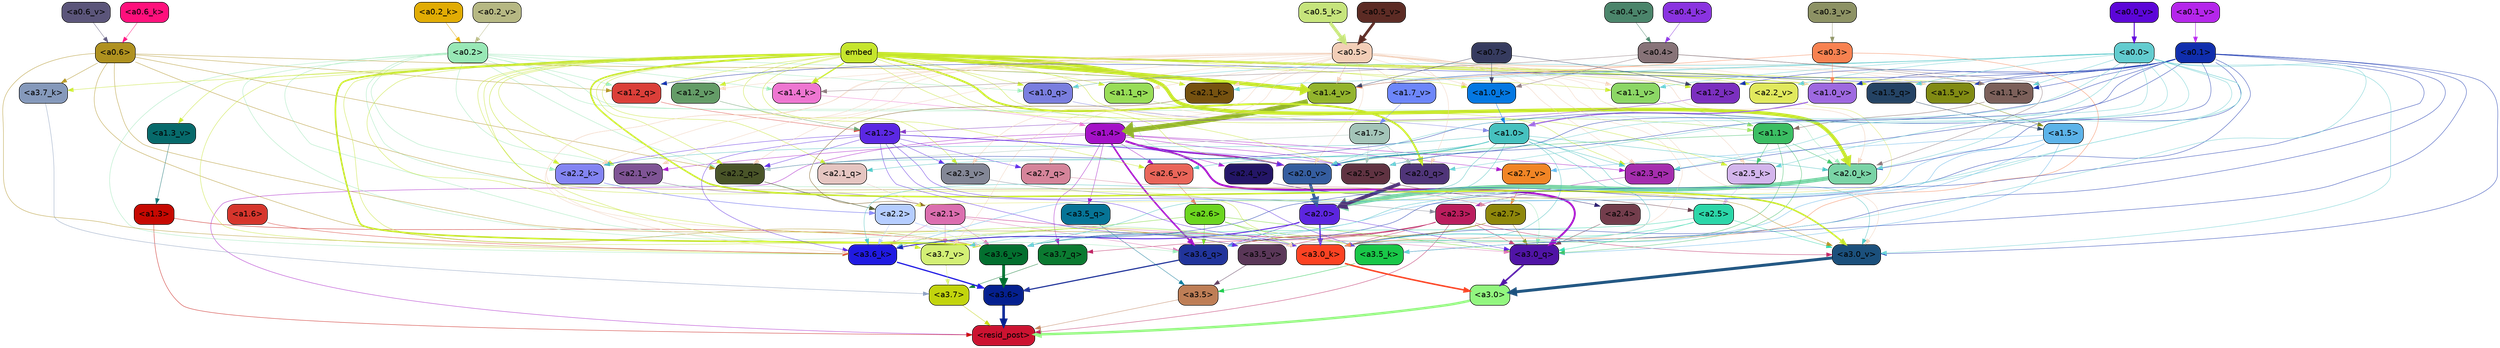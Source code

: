 strict digraph "" {
	graph [bgcolor=transparent,
		layout=dot,
		overlap=false,
		splines=true
	];
	"<a3.7>"	[color=black,
		fillcolor="#c2d40d",
		fontname=Helvetica,
		shape=box,
		style="filled, rounded"];
	"<resid_post>"	[color=black,
		fillcolor="#cc1331",
		fontname=Helvetica,
		shape=box,
		style="filled, rounded"];
	"<a3.7>" -> "<resid_post>"	[color="#c2d40d",
		penwidth=0.6239100098609924];
	"<a3.6>"	[color=black,
		fillcolor="#05208f",
		fontname=Helvetica,
		shape=box,
		style="filled, rounded"];
	"<a3.6>" -> "<resid_post>"	[color="#05208f",
		penwidth=4.569062113761902];
	"<a3.5>"	[color=black,
		fillcolor="#be7e56",
		fontname=Helvetica,
		shape=box,
		style="filled, rounded"];
	"<a3.5>" -> "<resid_post>"	[color="#be7e56",
		penwidth=0.6];
	"<a3.0>"	[color=black,
		fillcolor="#92f67f",
		fontname=Helvetica,
		shape=box,
		style="filled, rounded"];
	"<a3.0>" -> "<resid_post>"	[color="#92f67f",
		penwidth=4.283544182777405];
	"<a2.3>"	[color=black,
		fillcolor="#ba1d5d",
		fontname=Helvetica,
		shape=box,
		style="filled, rounded"];
	"<a2.3>" -> "<resid_post>"	[color="#ba1d5d",
		penwidth=0.6];
	"<a3.7_q>"	[color=black,
		fillcolor="#0b7a31",
		fontname=Helvetica,
		shape=box,
		style="filled, rounded"];
	"<a2.3>" -> "<a3.7_q>"	[color="#ba1d5d",
		penwidth=0.6];
	"<a3.6_q>"	[color=black,
		fillcolor="#21349b",
		fontname=Helvetica,
		shape=box,
		style="filled, rounded"];
	"<a2.3>" -> "<a3.6_q>"	[color="#ba1d5d",
		penwidth=0.6];
	"<a3.0_q>"	[color=black,
		fillcolor="#5014a6",
		fontname=Helvetica,
		shape=box,
		style="filled, rounded"];
	"<a2.3>" -> "<a3.0_q>"	[color="#ba1d5d",
		penwidth=0.6];
	"<a3.0_k>"	[color=black,
		fillcolor="#fc4222",
		fontname=Helvetica,
		shape=box,
		style="filled, rounded"];
	"<a2.3>" -> "<a3.0_k>"	[color="#ba1d5d",
		penwidth=0.6];
	"<a3.6_v>"	[color=black,
		fillcolor="#036f2f",
		fontname=Helvetica,
		shape=box,
		style="filled, rounded"];
	"<a2.3>" -> "<a3.6_v>"	[color="#ba1d5d",
		penwidth=0.6];
	"<a3.5_v>"	[color=black,
		fillcolor="#5a3758",
		fontname=Helvetica,
		shape=box,
		style="filled, rounded"];
	"<a2.3>" -> "<a3.5_v>"	[color="#ba1d5d",
		penwidth=0.6];
	"<a3.0_v>"	[color=black,
		fillcolor="#1b507c",
		fontname=Helvetica,
		shape=box,
		style="filled, rounded"];
	"<a2.3>" -> "<a3.0_v>"	[color="#ba1d5d",
		penwidth=0.6];
	"<a1.4>"	[color=black,
		fillcolor="#a411c7",
		fontname=Helvetica,
		shape=box,
		style="filled, rounded"];
	"<a1.4>" -> "<resid_post>"	[color="#a411c7",
		penwidth=0.6];
	"<a1.4>" -> "<a3.7_q>"	[color="#a411c7",
		penwidth=0.6];
	"<a1.4>" -> "<a3.6_q>"	[color="#a411c7",
		penwidth=2.7934007048606873];
	"<a3.5_q>"	[color=black,
		fillcolor="#067496",
		fontname=Helvetica,
		shape=box,
		style="filled, rounded"];
	"<a1.4>" -> "<a3.5_q>"	[color="#a411c7",
		penwidth=0.6];
	"<a1.4>" -> "<a3.0_q>"	[color="#a411c7",
		penwidth=3.340754985809326];
	"<a2.3_q>"	[color=black,
		fillcolor="#a52dae",
		fontname=Helvetica,
		shape=box,
		style="filled, rounded"];
	"<a1.4>" -> "<a2.3_q>"	[color="#a411c7",
		penwidth=0.6];
	"<a2.7_v>"	[color=black,
		fillcolor="#f18525",
		fontname=Helvetica,
		shape=box,
		style="filled, rounded"];
	"<a1.4>" -> "<a2.7_v>"	[color="#a411c7",
		penwidth=0.6];
	"<a2.6_v>"	[color=black,
		fillcolor="#e96559",
		fontname=Helvetica,
		shape=box,
		style="filled, rounded"];
	"<a1.4>" -> "<a2.6_v>"	[color="#a411c7",
		penwidth=0.6];
	"<a2.5_v>"	[color=black,
		fillcolor="#603342",
		fontname=Helvetica,
		shape=box,
		style="filled, rounded"];
	"<a1.4>" -> "<a2.5_v>"	[color="#a411c7",
		penwidth=0.6];
	"<a2.4_v>"	[color=black,
		fillcolor="#241667",
		fontname=Helvetica,
		shape=box,
		style="filled, rounded"];
	"<a1.4>" -> "<a2.4_v>"	[color="#a411c7",
		penwidth=0.6];
	"<a2.1_v>"	[color=black,
		fillcolor="#7f5495",
		fontname=Helvetica,
		shape=box,
		style="filled, rounded"];
	"<a1.4>" -> "<a2.1_v>"	[color="#a411c7",
		penwidth=0.6];
	"<a2.0_v>"	[color=black,
		fillcolor="#355d9f",
		fontname=Helvetica,
		shape=box,
		style="filled, rounded"];
	"<a1.4>" -> "<a2.0_v>"	[color="#a411c7",
		penwidth=2.268759250640869];
	"<a1.3>"	[color=black,
		fillcolor="#c60902",
		fontname=Helvetica,
		shape=box,
		style="filled, rounded"];
	"<a1.3>" -> "<resid_post>"	[color="#c60902",
		penwidth=0.6];
	"<a1.3>" -> "<a3.6_v>"	[color="#c60902",
		penwidth=0.6];
	"<a3.7_q>" -> "<a3.7>"	[color="#0b7a31",
		penwidth=0.6];
	"<a3.6_q>" -> "<a3.6>"	[color="#21349b",
		penwidth=2.0347584784030914];
	"<a3.5_q>" -> "<a3.5>"	[color="#067496",
		penwidth=0.6];
	"<a3.0_q>" -> "<a3.0>"	[color="#5014a6",
		penwidth=2.8635367155075073];
	"<a3.7_k>"	[color=black,
		fillcolor="#8599bb",
		fontname=Helvetica,
		shape=box,
		style="filled, rounded"];
	"<a3.7_k>" -> "<a3.7>"	[color="#8599bb",
		penwidth=0.6];
	"<a3.6_k>"	[color=black,
		fillcolor="#201ae2",
		fontname=Helvetica,
		shape=box,
		style="filled, rounded"];
	"<a3.6_k>" -> "<a3.6>"	[color="#201ae2",
		penwidth=2.1760786175727844];
	"<a3.5_k>"	[color=black,
		fillcolor="#19c748",
		fontname=Helvetica,
		shape=box,
		style="filled, rounded"];
	"<a3.5_k>" -> "<a3.5>"	[color="#19c748",
		penwidth=0.6];
	"<a3.0_k>" -> "<a3.0>"	[color="#fc4222",
		penwidth=2.632905662059784];
	"<a3.7_v>"	[color=black,
		fillcolor="#d3ef75",
		fontname=Helvetica,
		shape=box,
		style="filled, rounded"];
	"<a3.7_v>" -> "<a3.7>"	[color="#d3ef75",
		penwidth=0.6];
	"<a3.6_v>" -> "<a3.6>"	[color="#036f2f",
		penwidth=4.981305837631226];
	"<a3.5_v>" -> "<a3.5>"	[color="#5a3758",
		penwidth=0.6];
	"<a3.0_v>" -> "<a3.0>"	[color="#1b507c",
		penwidth=5.168330669403076];
	"<a2.7>"	[color=black,
		fillcolor="#8e870b",
		fontname=Helvetica,
		shape=box,
		style="filled, rounded"];
	"<a2.7>" -> "<a3.6_q>"	[color="#8e870b",
		penwidth=0.6];
	"<a2.7>" -> "<a3.0_q>"	[color="#8e870b",
		penwidth=0.6];
	"<a2.7>" -> "<a3.0_k>"	[color="#8e870b",
		penwidth=0.6];
	"<a2.6>"	[color=black,
		fillcolor="#6cd61f",
		fontname=Helvetica,
		shape=box,
		style="filled, rounded"];
	"<a2.6>" -> "<a3.6_q>"	[color="#6cd61f",
		penwidth=0.6];
	"<a2.6>" -> "<a3.0_q>"	[color="#6cd61f",
		penwidth=0.6];
	"<a2.6>" -> "<a3.6_k>"	[color="#6cd61f",
		penwidth=0.6];
	"<a2.6>" -> "<a3.5_k>"	[color="#6cd61f",
		penwidth=0.6];
	"<a2.6>" -> "<a3.0_k>"	[color="#6cd61f",
		penwidth=0.6];
	"<a2.1>"	[color=black,
		fillcolor="#db6eaf",
		fontname=Helvetica,
		shape=box,
		style="filled, rounded"];
	"<a2.1>" -> "<a3.6_q>"	[color="#db6eaf",
		penwidth=0.6];
	"<a2.1>" -> "<a3.0_q>"	[color="#db6eaf",
		penwidth=0.6];
	"<a2.1>" -> "<a3.6_k>"	[color="#db6eaf",
		penwidth=0.6];
	"<a2.1>" -> "<a3.0_k>"	[color="#db6eaf",
		penwidth=0.6];
	"<a2.1>" -> "<a3.7_v>"	[color="#db6eaf",
		penwidth=0.6];
	"<a2.1>" -> "<a3.6_v>"	[color="#db6eaf",
		penwidth=0.6];
	"<a2.0>"	[color=black,
		fillcolor="#5c25df",
		fontname=Helvetica,
		shape=box,
		style="filled, rounded"];
	"<a2.0>" -> "<a3.6_q>"	[color="#5c25df",
		penwidth=0.6];
	"<a2.0>" -> "<a3.0_q>"	[color="#5c25df",
		penwidth=0.6];
	"<a2.0>" -> "<a3.6_k>"	[color="#5c25df",
		penwidth=1.6382827460765839];
	"<a2.0>" -> "<a3.0_k>"	[color="#5c25df",
		penwidth=2.161143198609352];
	"<a1.5>"	[color=black,
		fillcolor="#5cb3e9",
		fontname=Helvetica,
		shape=box,
		style="filled, rounded"];
	"<a1.5>" -> "<a3.6_q>"	[color="#5cb3e9",
		penwidth=0.6];
	"<a1.5>" -> "<a3.0_q>"	[color="#5cb3e9",
		penwidth=0.6];
	"<a1.5>" -> "<a3.6_k>"	[color="#5cb3e9",
		penwidth=0.6];
	"<a1.5>" -> "<a3.0_k>"	[color="#5cb3e9",
		penwidth=0.6];
	"<a1.5>" -> "<a2.7_v>"	[color="#5cb3e9",
		penwidth=0.6];
	"<a0.2>"	[color=black,
		fillcolor="#98e8b6",
		fontname=Helvetica,
		shape=box,
		style="filled, rounded"];
	"<a0.2>" -> "<a3.6_q>"	[color="#98e8b6",
		penwidth=0.6];
	"<a0.2>" -> "<a3.0_q>"	[color="#98e8b6",
		penwidth=0.6];
	"<a0.2>" -> "<a3.6_k>"	[color="#98e8b6",
		penwidth=0.6];
	"<a0.2>" -> "<a3.0_k>"	[color="#98e8b6",
		penwidth=0.6];
	"<a2.2_q>"	[color=black,
		fillcolor="#495428",
		fontname=Helvetica,
		shape=box,
		style="filled, rounded"];
	"<a0.2>" -> "<a2.2_q>"	[color="#98e8b6",
		penwidth=0.6];
	"<a2.2_k>"	[color=black,
		fillcolor="#8384f2",
		fontname=Helvetica,
		shape=box,
		style="filled, rounded"];
	"<a0.2>" -> "<a2.2_k>"	[color="#98e8b6",
		penwidth=0.6];
	"<a2.0_k>"	[color=black,
		fillcolor="#7ad4a6",
		fontname=Helvetica,
		shape=box,
		style="filled, rounded"];
	"<a0.2>" -> "<a2.0_k>"	[color="#98e8b6",
		penwidth=0.6];
	"<a0.2>" -> "<a2.1_v>"	[color="#98e8b6",
		penwidth=0.6];
	"<a0.2>" -> "<a2.0_v>"	[color="#98e8b6",
		penwidth=0.6];
	"<a1.2_q>"	[color=black,
		fillcolor="#db3f39",
		fontname=Helvetica,
		shape=box,
		style="filled, rounded"];
	"<a0.2>" -> "<a1.2_q>"	[color="#98e8b6",
		penwidth=0.6];
	"<a1.0_q>"	[color=black,
		fillcolor="#7a7edf",
		fontname=Helvetica,
		shape=box,
		style="filled, rounded"];
	"<a0.2>" -> "<a1.0_q>"	[color="#98e8b6",
		penwidth=0.6];
	"<a1.4_k>"	[color=black,
		fillcolor="#ee76d1",
		fontname=Helvetica,
		shape=box,
		style="filled, rounded"];
	"<a0.2>" -> "<a1.4_k>"	[color="#98e8b6",
		penwidth=0.6];
	"<a1.4_v>"	[color=black,
		fillcolor="#93b42d",
		fontname=Helvetica,
		shape=box,
		style="filled, rounded"];
	"<a0.2>" -> "<a1.4_v>"	[color="#98e8b6",
		penwidth=0.6];
	"<a2.5>"	[color=black,
		fillcolor="#2bd6a8",
		fontname=Helvetica,
		shape=box,
		style="filled, rounded"];
	"<a2.5>" -> "<a3.0_q>"	[color="#2bd6a8",
		penwidth=0.6];
	"<a2.5>" -> "<a3.0_k>"	[color="#2bd6a8",
		penwidth=0.6];
	"<a2.5>" -> "<a3.6_v>"	[color="#2bd6a8",
		penwidth=0.6];
	"<a2.5>" -> "<a3.0_v>"	[color="#2bd6a8",
		penwidth=0.6];
	"<a2.4>"	[color=black,
		fillcolor="#733d4c",
		fontname=Helvetica,
		shape=box,
		style="filled, rounded"];
	"<a2.4>" -> "<a3.0_q>"	[color="#733d4c",
		penwidth=0.6];
	"<a1.1>"	[color=black,
		fillcolor="#3bbe63",
		fontname=Helvetica,
		shape=box,
		style="filled, rounded"];
	"<a1.1>" -> "<a3.0_q>"	[color="#3bbe63",
		penwidth=0.6];
	"<a1.1>" -> "<a3.0_k>"	[color="#3bbe63",
		penwidth=0.6];
	"<a2.5_k>"	[color=black,
		fillcolor="#d3b5ec",
		fontname=Helvetica,
		shape=box,
		style="filled, rounded"];
	"<a1.1>" -> "<a2.5_k>"	[color="#3bbe63",
		penwidth=0.6];
	"<a1.1>" -> "<a2.0_k>"	[color="#3bbe63",
		penwidth=0.6];
	"<a1.1>" -> "<a2.0_v>"	[color="#3bbe63",
		penwidth=0.6];
	"<a0.6>"	[color=black,
		fillcolor="#af911f",
		fontname=Helvetica,
		shape=box,
		style="filled, rounded"];
	"<a0.6>" -> "<a3.7_k>"	[color="#af911f",
		penwidth=0.6];
	"<a0.6>" -> "<a3.6_k>"	[color="#af911f",
		penwidth=0.6];
	"<a0.6>" -> "<a3.0_k>"	[color="#af911f",
		penwidth=0.6];
	"<a0.6>" -> "<a3.6_v>"	[color="#af911f",
		penwidth=0.6];
	"<a0.6>" -> "<a3.0_v>"	[color="#af911f",
		penwidth=0.6];
	"<a0.6>" -> "<a2.2_q>"	[color="#af911f",
		penwidth=0.6];
	"<a0.6>" -> "<a1.2_q>"	[color="#af911f",
		penwidth=0.6];
	"<a0.6>" -> "<a1.4_v>"	[color="#af911f",
		penwidth=0.6];
	embed	[color=black,
		fillcolor="#c5e52c",
		fontname=Helvetica,
		shape=box,
		style="filled, rounded"];
	embed -> "<a3.7_k>"	[color="#c5e52c",
		penwidth=0.6];
	embed -> "<a3.6_k>"	[color="#c5e52c",
		penwidth=0.6];
	embed -> "<a3.5_k>"	[color="#c5e52c",
		penwidth=0.6];
	embed -> "<a3.0_k>"	[color="#c5e52c",
		penwidth=0.6];
	embed -> "<a3.7_v>"	[color="#c5e52c",
		penwidth=0.6];
	embed -> "<a3.6_v>"	[color="#c5e52c",
		penwidth=2.7825746536254883];
	embed -> "<a3.5_v>"	[color="#c5e52c",
		penwidth=0.6];
	embed -> "<a3.0_v>"	[color="#c5e52c",
		penwidth=2.6950180530548096];
	embed -> "<a2.3_q>"	[color="#c5e52c",
		penwidth=0.6];
	embed -> "<a2.2_q>"	[color="#c5e52c",
		penwidth=0.6];
	"<a2.1_q>"	[color=black,
		fillcolor="#e5c5c1",
		fontname=Helvetica,
		shape=box,
		style="filled, rounded"];
	embed -> "<a2.1_q>"	[color="#c5e52c",
		penwidth=0.6];
	"<a2.0_q>"	[color=black,
		fillcolor="#503579",
		fontname=Helvetica,
		shape=box,
		style="filled, rounded"];
	embed -> "<a2.0_q>"	[color="#c5e52c",
		penwidth=3.305941343307495];
	embed -> "<a2.5_k>"	[color="#c5e52c",
		penwidth=0.6];
	embed -> "<a2.2_k>"	[color="#c5e52c",
		penwidth=0.6698317527770996];
	"<a2.1_k>"	[color=black,
		fillcolor="#765210",
		fontname=Helvetica,
		shape=box,
		style="filled, rounded"];
	embed -> "<a2.1_k>"	[color="#c5e52c",
		penwidth=0.6];
	embed -> "<a2.0_k>"	[color="#c5e52c",
		penwidth=6.12570995092392];
	embed -> "<a2.6_v>"	[color="#c5e52c",
		penwidth=0.6];
	embed -> "<a2.5_v>"	[color="#c5e52c",
		penwidth=0.6];
	"<a2.3_v>"	[color=black,
		fillcolor="#838796",
		fontname=Helvetica,
		shape=box,
		style="filled, rounded"];
	embed -> "<a2.3_v>"	[color="#c5e52c",
		penwidth=0.6];
	"<a2.2_v>"	[color=black,
		fillcolor="#e1e95d",
		fontname=Helvetica,
		shape=box,
		style="filled, rounded"];
	embed -> "<a2.2_v>"	[color="#c5e52c",
		penwidth=0.6];
	embed -> "<a2.1_v>"	[color="#c5e52c",
		penwidth=0.6];
	embed -> "<a2.0_v>"	[color="#c5e52c",
		penwidth=0.6];
	"<a1.5_q>"	[color=black,
		fillcolor="#244364",
		fontname=Helvetica,
		shape=box,
		style="filled, rounded"];
	embed -> "<a1.5_q>"	[color="#c5e52c",
		penwidth=0.6];
	embed -> "<a1.2_q>"	[color="#c5e52c",
		penwidth=0.6087074279785156];
	"<a1.1_q>"	[color=black,
		fillcolor="#98dd57",
		fontname=Helvetica,
		shape=box,
		style="filled, rounded"];
	embed -> "<a1.1_q>"	[color="#c5e52c",
		penwidth=0.6];
	embed -> "<a1.0_q>"	[color="#c5e52c",
		penwidth=0.6];
	embed -> "<a1.4_k>"	[color="#c5e52c",
		penwidth=2.1858973503112793];
	"<a1.2_k>"	[color=black,
		fillcolor="#7b2fbf",
		fontname=Helvetica,
		shape=box,
		style="filled, rounded"];
	embed -> "<a1.2_k>"	[color="#c5e52c",
		penwidth=0.6];
	"<a1.1_k>"	[color=black,
		fillcolor="#7c605a",
		fontname=Helvetica,
		shape=box,
		style="filled, rounded"];
	embed -> "<a1.1_k>"	[color="#c5e52c",
		penwidth=0.6];
	"<a1.0_k>"	[color=black,
		fillcolor="#0478e2",
		fontname=Helvetica,
		shape=box,
		style="filled, rounded"];
	embed -> "<a1.0_k>"	[color="#c5e52c",
		penwidth=0.6];
	"<a1.5_v>"	[color=black,
		fillcolor="#818b13",
		fontname=Helvetica,
		shape=box,
		style="filled, rounded"];
	embed -> "<a1.5_v>"	[color="#c5e52c",
		penwidth=0.6];
	embed -> "<a1.4_v>"	[color="#c5e52c",
		penwidth=6.590077131986618];
	"<a1.3_v>"	[color=black,
		fillcolor="#076a6b",
		fontname=Helvetica,
		shape=box,
		style="filled, rounded"];
	embed -> "<a1.3_v>"	[color="#c5e52c",
		penwidth=0.6];
	"<a1.2_v>"	[color=black,
		fillcolor="#649c67",
		fontname=Helvetica,
		shape=box,
		style="filled, rounded"];
	embed -> "<a1.2_v>"	[color="#c5e52c",
		penwidth=0.6];
	"<a1.1_v>"	[color=black,
		fillcolor="#8cd765",
		fontname=Helvetica,
		shape=box,
		style="filled, rounded"];
	embed -> "<a1.1_v>"	[color="#c5e52c",
		penwidth=0.6];
	"<a1.0_v>"	[color=black,
		fillcolor="#9e69e0",
		fontname=Helvetica,
		shape=box,
		style="filled, rounded"];
	embed -> "<a1.0_v>"	[color="#c5e52c",
		penwidth=1.2076449394226074];
	"<a2.2>"	[color=black,
		fillcolor="#b5cdff",
		fontname=Helvetica,
		shape=box,
		style="filled, rounded"];
	"<a2.2>" -> "<a3.6_k>"	[color="#b5cdff",
		penwidth=0.6];
	"<a2.2>" -> "<a3.0_k>"	[color="#b5cdff",
		penwidth=0.6];
	"<a2.2>" -> "<a3.6_v>"	[color="#b5cdff",
		penwidth=0.6];
	"<a1.6>"	[color=black,
		fillcolor="#d6352c",
		fontname=Helvetica,
		shape=box,
		style="filled, rounded"];
	"<a1.6>" -> "<a3.6_k>"	[color="#d6352c",
		penwidth=0.6];
	"<a1.2>"	[color=black,
		fillcolor="#5b28e3",
		fontname=Helvetica,
		shape=box,
		style="filled, rounded"];
	"<a1.2>" -> "<a3.6_k>"	[color="#5b28e3",
		penwidth=0.6];
	"<a1.2>" -> "<a3.5_k>"	[color="#5b28e3",
		penwidth=0.6];
	"<a1.2>" -> "<a3.0_k>"	[color="#5b28e3",
		penwidth=0.6];
	"<a1.2>" -> "<a3.5_v>"	[color="#5b28e3",
		penwidth=0.6];
	"<a2.7_q>"	[color=black,
		fillcolor="#d5849a",
		fontname=Helvetica,
		shape=box,
		style="filled, rounded"];
	"<a1.2>" -> "<a2.7_q>"	[color="#5b28e3",
		penwidth=0.6];
	"<a1.2>" -> "<a2.2_q>"	[color="#5b28e3",
		penwidth=0.6];
	"<a1.2>" -> "<a2.2_k>"	[color="#5b28e3",
		penwidth=0.6];
	"<a1.2>" -> "<a2.5_v>"	[color="#5b28e3",
		penwidth=0.6];
	"<a1.2>" -> "<a2.3_v>"	[color="#5b28e3",
		penwidth=0.6];
	"<a1.2>" -> "<a2.0_v>"	[color="#5b28e3",
		penwidth=0.6];
	"<a1.0>"	[color=black,
		fillcolor="#46c1bf",
		fontname=Helvetica,
		shape=box,
		style="filled, rounded"];
	"<a1.0>" -> "<a3.6_k>"	[color="#46c1bf",
		penwidth=0.6];
	"<a1.0>" -> "<a3.0_k>"	[color="#46c1bf",
		penwidth=0.6];
	"<a1.0>" -> "<a3.6_v>"	[color="#46c1bf",
		penwidth=0.6];
	"<a1.0>" -> "<a3.5_v>"	[color="#46c1bf",
		penwidth=0.6];
	"<a1.0>" -> "<a3.0_v>"	[color="#46c1bf",
		penwidth=0.6];
	"<a1.0>" -> "<a2.3_q>"	[color="#46c1bf",
		penwidth=0.6];
	"<a1.0>" -> "<a2.2_q>"	[color="#46c1bf",
		penwidth=0.6];
	"<a1.0>" -> "<a2.1_q>"	[color="#46c1bf",
		penwidth=0.6];
	"<a1.0>" -> "<a2.2_k>"	[color="#46c1bf",
		penwidth=0.6];
	"<a1.0>" -> "<a2.0_k>"	[color="#46c1bf",
		penwidth=0.6];
	"<a1.0>" -> "<a2.6_v>"	[color="#46c1bf",
		penwidth=0.6];
	"<a1.0>" -> "<a2.0_v>"	[color="#46c1bf",
		penwidth=1.2213096618652344];
	"<a0.5>"	[color=black,
		fillcolor="#f2ceb7",
		fontname=Helvetica,
		shape=box,
		style="filled, rounded"];
	"<a0.5>" -> "<a3.6_k>"	[color="#f2ceb7",
		penwidth=0.6];
	"<a0.5>" -> "<a3.7_v>"	[color="#f2ceb7",
		penwidth=0.6];
	"<a0.5>" -> "<a3.6_v>"	[color="#f2ceb7",
		penwidth=0.6];
	"<a0.5>" -> "<a3.5_v>"	[color="#f2ceb7",
		penwidth=0.6];
	"<a0.5>" -> "<a3.0_v>"	[color="#f2ceb7",
		penwidth=0.6];
	"<a0.5>" -> "<a2.7_q>"	[color="#f2ceb7",
		penwidth=0.6];
	"<a0.5>" -> "<a2.3_q>"	[color="#f2ceb7",
		penwidth=0.6];
	"<a0.5>" -> "<a2.2_q>"	[color="#f2ceb7",
		penwidth=0.6];
	"<a0.5>" -> "<a2.0_q>"	[color="#f2ceb7",
		penwidth=0.6];
	"<a0.5>" -> "<a2.5_k>"	[color="#f2ceb7",
		penwidth=0.6];
	"<a0.5>" -> "<a2.2_k>"	[color="#f2ceb7",
		penwidth=0.6];
	"<a0.5>" -> "<a2.1_k>"	[color="#f2ceb7",
		penwidth=0.6];
	"<a0.5>" -> "<a2.0_k>"	[color="#f2ceb7",
		penwidth=0.6900839805603027];
	"<a0.5>" -> "<a2.3_v>"	[color="#f2ceb7",
		penwidth=0.6];
	"<a0.5>" -> "<a2.1_v>"	[color="#f2ceb7",
		penwidth=0.6];
	"<a0.5>" -> "<a2.0_v>"	[color="#f2ceb7",
		penwidth=0.6];
	"<a0.5>" -> "<a1.2_q>"	[color="#f2ceb7",
		penwidth=0.6];
	"<a0.5>" -> "<a1.1_q>"	[color="#f2ceb7",
		penwidth=0.6];
	"<a0.5>" -> "<a1.0_q>"	[color="#f2ceb7",
		penwidth=0.6];
	"<a0.5>" -> "<a1.2_k>"	[color="#f2ceb7",
		penwidth=0.6];
	"<a0.5>" -> "<a1.1_k>"	[color="#f2ceb7",
		penwidth=0.6];
	"<a0.5>" -> "<a1.0_k>"	[color="#f2ceb7",
		penwidth=0.6];
	"<a1.7_v>"	[color=black,
		fillcolor="#6d86fa",
		fontname=Helvetica,
		shape=box,
		style="filled, rounded"];
	"<a0.5>" -> "<a1.7_v>"	[color="#f2ceb7",
		penwidth=0.6];
	"<a0.5>" -> "<a1.5_v>"	[color="#f2ceb7",
		penwidth=0.6];
	"<a0.5>" -> "<a1.4_v>"	[color="#f2ceb7",
		penwidth=0.9985027313232422];
	"<a0.5>" -> "<a1.2_v>"	[color="#f2ceb7",
		penwidth=0.6];
	"<a0.5>" -> "<a1.1_v>"	[color="#f2ceb7",
		penwidth=0.6];
	"<a0.5>" -> "<a1.0_v>"	[color="#f2ceb7",
		penwidth=0.6];
	"<a0.1>"	[color=black,
		fillcolor="#102ead",
		fontname=Helvetica,
		shape=box,
		style="filled, rounded"];
	"<a0.1>" -> "<a3.6_k>"	[color="#102ead",
		penwidth=0.6];
	"<a0.1>" -> "<a3.5_k>"	[color="#102ead",
		penwidth=0.6];
	"<a0.1>" -> "<a3.0_k>"	[color="#102ead",
		penwidth=0.6];
	"<a0.1>" -> "<a3.6_v>"	[color="#102ead",
		penwidth=0.6];
	"<a0.1>" -> "<a3.0_v>"	[color="#102ead",
		penwidth=0.6];
	"<a0.1>" -> "<a2.3_q>"	[color="#102ead",
		penwidth=0.6];
	"<a0.1>" -> "<a2.2_q>"	[color="#102ead",
		penwidth=0.6];
	"<a0.1>" -> "<a2.0_k>"	[color="#102ead",
		penwidth=0.6];
	"<a0.1>" -> "<a2.5_v>"	[color="#102ead",
		penwidth=0.6];
	"<a0.1>" -> "<a2.0_v>"	[color="#102ead",
		penwidth=0.6];
	"<a0.1>" -> "<a1.2_q>"	[color="#102ead",
		penwidth=0.6218185424804688];
	"<a0.1>" -> "<a1.2_k>"	[color="#102ead",
		penwidth=0.6];
	"<a0.1>" -> "<a1.1_k>"	[color="#102ead",
		penwidth=0.6];
	"<a0.1>" -> "<a1.5_v>"	[color="#102ead",
		penwidth=0.6];
	"<a0.1>" -> "<a1.4_v>"	[color="#102ead",
		penwidth=0.6];
	"<a0.1>" -> "<a1.0_v>"	[color="#102ead",
		penwidth=0.6];
	"<a0.0>"	[color=black,
		fillcolor="#62cccf",
		fontname=Helvetica,
		shape=box,
		style="filled, rounded"];
	"<a0.0>" -> "<a3.5_k>"	[color="#62cccf",
		penwidth=0.6];
	"<a0.0>" -> "<a3.7_v>"	[color="#62cccf",
		penwidth=0.6];
	"<a0.0>" -> "<a3.6_v>"	[color="#62cccf",
		penwidth=0.6];
	"<a0.0>" -> "<a3.0_v>"	[color="#62cccf",
		penwidth=0.6];
	"<a0.0>" -> "<a2.3_q>"	[color="#62cccf",
		penwidth=0.6];
	"<a0.0>" -> "<a2.0_q>"	[color="#62cccf",
		penwidth=0.6];
	"<a0.0>" -> "<a2.5_k>"	[color="#62cccf",
		penwidth=0.6];
	"<a0.0>" -> "<a2.1_k>"	[color="#62cccf",
		penwidth=0.6];
	"<a0.0>" -> "<a2.0_k>"	[color="#62cccf",
		penwidth=0.6];
	"<a0.0>" -> "<a2.5_v>"	[color="#62cccf",
		penwidth=0.6];
	"<a0.0>" -> "<a2.2_v>"	[color="#62cccf",
		penwidth=0.6];
	"<a0.0>" -> "<a2.0_v>"	[color="#62cccf",
		penwidth=0.6];
	"<a0.0>" -> "<a1.5_q>"	[color="#62cccf",
		penwidth=0.6];
	"<a0.0>" -> "<a1.0_q>"	[color="#62cccf",
		penwidth=0.6];
	"<a0.0>" -> "<a1.1_k>"	[color="#62cccf",
		penwidth=0.6];
	"<a0.0>" -> "<a1.4_v>"	[color="#62cccf",
		penwidth=0.6];
	"<a0.0>" -> "<a1.1_v>"	[color="#62cccf",
		penwidth=0.6];
	"<a0.3>"	[color=black,
		fillcolor="#f78150",
		fontname=Helvetica,
		shape=box,
		style="filled, rounded"];
	"<a0.3>" -> "<a3.0_k>"	[color="#f78150",
		penwidth=0.6];
	"<a0.3>" -> "<a1.4_v>"	[color="#f78150",
		penwidth=0.6];
	"<a0.3>" -> "<a1.0_v>"	[color="#f78150",
		penwidth=0.6];
	"<a2.7_q>" -> "<a2.7>"	[color="#d5849a",
		penwidth=0.6];
	"<a2.3_q>" -> "<a2.3>"	[color="#a52dae",
		penwidth=0.6];
	"<a2.2_q>" -> "<a2.2>"	[color="#495428",
		penwidth=0.7553567886352539];
	"<a2.1_q>" -> "<a2.1>"	[color="#e5c5c1",
		penwidth=0.6];
	"<a2.0_q>" -> "<a2.0>"	[color="#503579",
		penwidth=6.256794691085815];
	"<a2.5_k>" -> "<a2.5>"	[color="#d3b5ec",
		penwidth=0.6];
	"<a2.2_k>" -> "<a2.2>"	[color="#8384f2",
		penwidth=0.8854708671569824];
	"<a2.1_k>" -> "<a2.1>"	[color="#765210",
		penwidth=0.6];
	"<a2.0_k>" -> "<a2.0>"	[color="#7ad4a6",
		penwidth=7.231504917144775];
	"<a2.7_v>" -> "<a2.7>"	[color="#f18525",
		penwidth=0.6];
	"<a2.6_v>" -> "<a2.6>"	[color="#e96559",
		penwidth=0.6];
	"<a2.5_v>" -> "<a2.5>"	[color="#603342",
		penwidth=0.6];
	"<a2.4_v>" -> "<a2.4>"	[color="#241667",
		penwidth=0.6];
	"<a2.3_v>" -> "<a2.3>"	[color="#838796",
		penwidth=0.6];
	"<a2.2_v>" -> "<a2.2>"	[color="#e1e95d",
		penwidth=0.6];
	"<a2.1_v>" -> "<a2.1>"	[color="#7f5495",
		penwidth=0.6];
	"<a2.0_v>" -> "<a2.0>"	[color="#355d9f",
		penwidth=5.231471925973892];
	"<a1.7>"	[color=black,
		fillcolor="#a3c4b8",
		fontname=Helvetica,
		shape=box,
		style="filled, rounded"];
	"<a1.7>" -> "<a2.2_q>"	[color="#a3c4b8",
		penwidth=0.6];
	"<a1.7>" -> "<a2.0_q>"	[color="#a3c4b8",
		penwidth=0.6];
	"<a1.7>" -> "<a2.5_v>"	[color="#a3c4b8",
		penwidth=0.6];
	"<a0.4>"	[color=black,
		fillcolor="#877378",
		fontname=Helvetica,
		shape=box,
		style="filled, rounded"];
	"<a0.4>" -> "<a2.0_k>"	[color="#877378",
		penwidth=0.6];
	"<a0.4>" -> "<a1.4_k>"	[color="#877378",
		penwidth=0.6];
	"<a0.4>" -> "<a1.1_k>"	[color="#877378",
		penwidth=0.6];
	"<a0.4>" -> "<a1.0_k>"	[color="#877378",
		penwidth=0.6];
	"<a1.5_q>" -> "<a1.5>"	[color="#244364",
		penwidth=0.6];
	"<a1.2_q>" -> "<a1.2>"	[color="#db3f39",
		penwidth=0.6];
	"<a1.1_q>" -> "<a1.1>"	[color="#98dd57",
		penwidth=0.6];
	"<a1.0_q>" -> "<a1.0>"	[color="#7a7edf",
		penwidth=0.6];
	"<a1.4_k>" -> "<a1.4>"	[color="#ee76d1",
		penwidth=0.6];
	"<a1.2_k>" -> "<a1.2>"	[color="#7b2fbf",
		penwidth=0.6];
	"<a1.1_k>" -> "<a1.1>"	[color="#7c605a",
		penwidth=0.6];
	"<a1.0_k>" -> "<a1.0>"	[color="#0478e2",
		penwidth=0.6];
	"<a1.7_v>" -> "<a1.7>"	[color="#6d86fa",
		penwidth=0.6];
	"<a1.5_v>" -> "<a1.5>"	[color="#818b13",
		penwidth=0.6];
	"<a1.4_v>" -> "<a1.4>"	[color="#93b42d",
		penwidth=8.36684274673462];
	"<a1.3_v>" -> "<a1.3>"	[color="#076a6b",
		penwidth=0.6];
	"<a1.2_v>" -> "<a1.2>"	[color="#649c67",
		penwidth=0.6];
	"<a1.1_v>" -> "<a1.1>"	[color="#8cd765",
		penwidth=0.6];
	"<a1.0_v>" -> "<a1.0>"	[color="#9e69e0",
		penwidth=1.9665732383728027];
	"<a0.7>"	[color=black,
		fillcolor="#363b5f",
		fontname=Helvetica,
		shape=box,
		style="filled, rounded"];
	"<a0.7>" -> "<a1.2_k>"	[color="#363b5f",
		penwidth=0.6];
	"<a0.7>" -> "<a1.0_k>"	[color="#363b5f",
		penwidth=0.6];
	"<a0.7>" -> "<a1.4_v>"	[color="#363b5f",
		penwidth=0.6];
	"<a0.6_k>"	[color=black,
		fillcolor="#ff107c",
		fontname=Helvetica,
		shape=box,
		style="filled, rounded"];
	"<a0.6_k>" -> "<a0.6>"	[color="#ff107c",
		penwidth=0.6];
	"<a0.5_k>"	[color=black,
		fillcolor="#c6e47c",
		fontname=Helvetica,
		shape=box,
		style="filled, rounded"];
	"<a0.5_k>" -> "<a0.5>"	[color="#c6e47c",
		penwidth=5.603226900100708];
	"<a0.4_k>"	[color=black,
		fillcolor="#8a33e0",
		fontname=Helvetica,
		shape=box,
		style="filled, rounded"];
	"<a0.4_k>" -> "<a0.4>"	[color="#8a33e0",
		penwidth=0.6];
	"<a0.2_k>"	[color=black,
		fillcolor="#e1ac04",
		fontname=Helvetica,
		shape=box,
		style="filled, rounded"];
	"<a0.2_k>" -> "<a0.2>"	[color="#e1ac04",
		penwidth=0.6];
	"<a0.6_v>"	[color=black,
		fillcolor="#5b557a",
		fontname=Helvetica,
		shape=box,
		style="filled, rounded"];
	"<a0.6_v>" -> "<a0.6>"	[color="#5b557a",
		penwidth=0.6];
	"<a0.5_v>"	[color=black,
		fillcolor="#5c2b24",
		fontname=Helvetica,
		shape=box,
		style="filled, rounded"];
	"<a0.5_v>" -> "<a0.5>"	[color="#5c2b24",
		penwidth=4.667354106903076];
	"<a0.4_v>"	[color=black,
		fillcolor="#4b856b",
		fontname=Helvetica,
		shape=box,
		style="filled, rounded"];
	"<a0.4_v>" -> "<a0.4>"	[color="#4b856b",
		penwidth=0.6];
	"<a0.3_v>"	[color=black,
		fillcolor="#8d9264",
		fontname=Helvetica,
		shape=box,
		style="filled, rounded"];
	"<a0.3_v>" -> "<a0.3>"	[color="#8d9264",
		penwidth=0.6];
	"<a0.2_v>"	[color=black,
		fillcolor="#b6b883",
		fontname=Helvetica,
		shape=box,
		style="filled, rounded"];
	"<a0.2_v>" -> "<a0.2>"	[color="#b6b883",
		penwidth=0.6];
	"<a0.1_v>"	[color=black,
		fillcolor="#b526eb",
		fontname=Helvetica,
		shape=box,
		style="filled, rounded"];
	"<a0.1_v>" -> "<a0.1>"	[color="#b526eb",
		penwidth=0.8298110961914062];
	"<a0.0_v>"	[color=black,
		fillcolor="#5c06d8",
		fontname=Helvetica,
		shape=box,
		style="filled, rounded"];
	"<a0.0_v>" -> "<a0.0>"	[color="#5c06d8",
		penwidth=1.7084956169128418];
}
